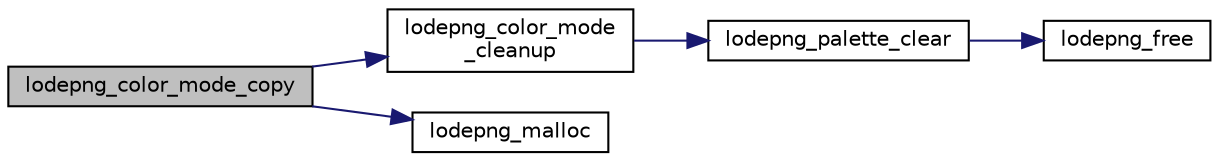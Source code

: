 digraph "lodepng_color_mode_copy"
{
 // LATEX_PDF_SIZE
  edge [fontname="Helvetica",fontsize="10",labelfontname="Helvetica",labelfontsize="10"];
  node [fontname="Helvetica",fontsize="10",shape=record];
  rankdir="LR";
  Node1 [label="lodepng_color_mode_copy",height=0.2,width=0.4,color="black", fillcolor="grey75", style="filled", fontcolor="black",tooltip=" "];
  Node1 -> Node2 [color="midnightblue",fontsize="10",style="solid",fontname="Helvetica"];
  Node2 [label="lodepng_color_mode\l_cleanup",height=0.2,width=0.4,color="black", fillcolor="white", style="filled",URL="$lodepng_8cpp.html#ab1c7709a984d5842ab314cf5d2dc2dcc",tooltip=" "];
  Node2 -> Node3 [color="midnightblue",fontsize="10",style="solid",fontname="Helvetica"];
  Node3 [label="lodepng_palette_clear",height=0.2,width=0.4,color="black", fillcolor="white", style="filled",URL="$lodepng_8cpp.html#a2aa729ce82079627789a0f8961c82f5e",tooltip=" "];
  Node3 -> Node4 [color="midnightblue",fontsize="10",style="solid",fontname="Helvetica"];
  Node4 [label="lodepng_free",height=0.2,width=0.4,color="black", fillcolor="white", style="filled",URL="$lodepng_8cpp.html#a5cabd4078527ba33b78791fac7e8b15c",tooltip=" "];
  Node1 -> Node5 [color="midnightblue",fontsize="10",style="solid",fontname="Helvetica"];
  Node5 [label="lodepng_malloc",height=0.2,width=0.4,color="black", fillcolor="white", style="filled",URL="$lodepng_8cpp.html#acde6d2f623c875a922fc7526d49af03c",tooltip=" "];
}
